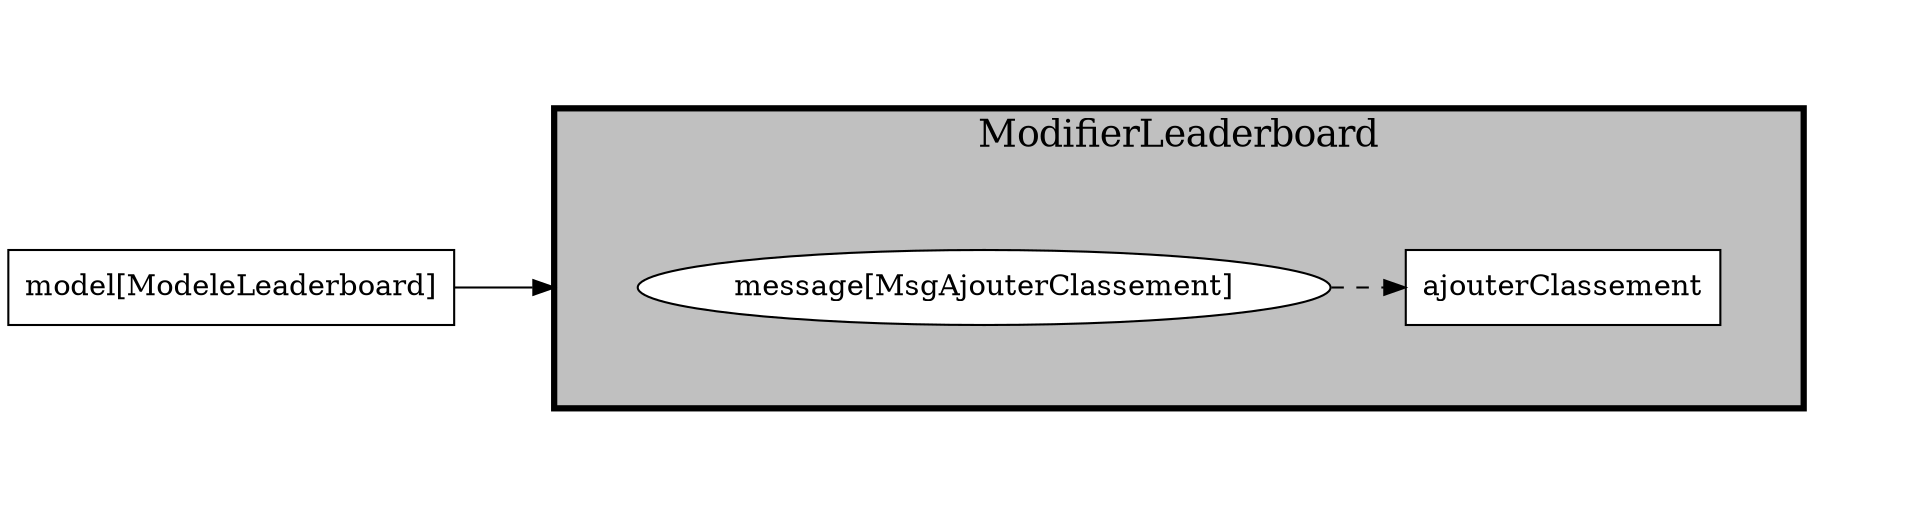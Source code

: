 digraph "backend" {
edge ["dir"="forward"]
graph ["rankdir"="LR","compound"="true","overlap"="false"]
"model[ModeleLeaderboard]" ["label"="model[ModeleLeaderboard]","style"="filled","fillcolor"="white","shape"="box"]
subgraph "cluster_ModifierLeaderboard__container" {
edge ["dir"="none"]
graph ["margin"="40","style"="invis"]
subgraph "cluster_ModifierLeaderboard" {
edge ["dir"="forward"]
graph ["rankdir"="LR","label"="ModifierLeaderboard","style"="filled","fillcolor"="gray","penwidth"="3.0","fontsize"="18.0"]
"ModifierLeaderboard_message[MsgAjouterClassement]" ["label"="message[MsgAjouterClassement]","style"="filled","fillcolor"="white"]
"ModifierLeaderboard_ajouterClassement" ["label"="ajouterClassement","style"="filled","fillcolor"="white","shape"="box"]
}
}
"model[ModeleLeaderboard]" -> "ModifierLeaderboard_message[MsgAjouterClassement]" ["label"="","lhead"="cluster_ModifierLeaderboard"]
"ModifierLeaderboard_message[MsgAjouterClassement]" -> "ModifierLeaderboard_ajouterClassement" ["label"="","style"="dashed"]
}